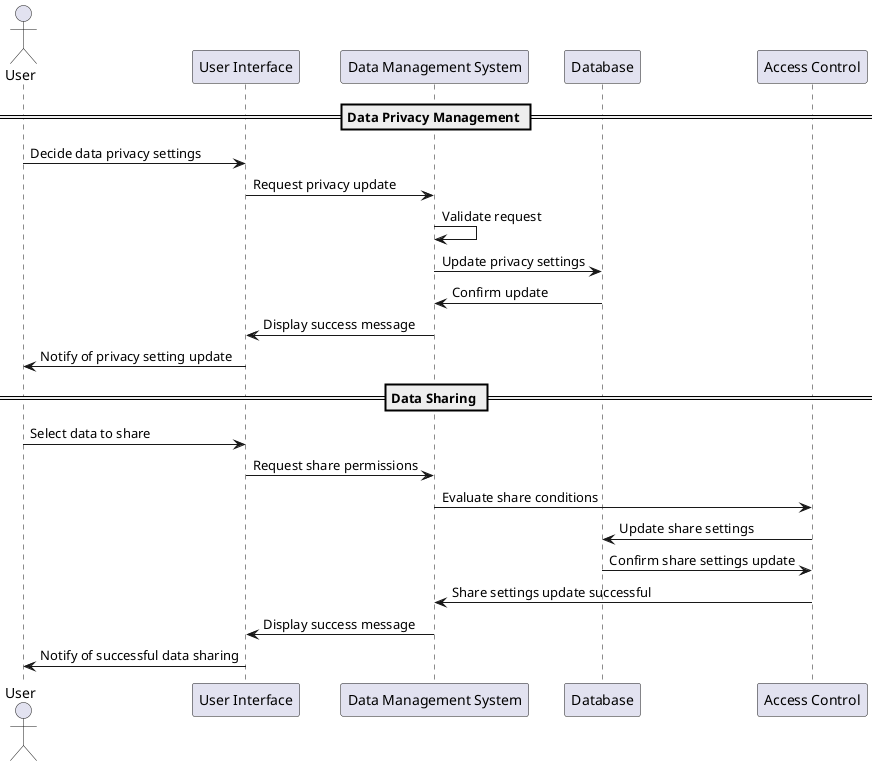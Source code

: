@startuml
actor User as user
participant "User Interface" as UI
participant "Data Management System" as DMS
participant "Database" as DB
participant "Access Control" as AC

== Data Privacy Management ==
user -> UI : Decide data privacy settings
UI -> DMS : Request privacy update
DMS -> DMS : Validate request
DMS -> DB : Update privacy settings
DB -> DMS : Confirm update
DMS -> UI : Display success message
UI -> user : Notify of privacy setting update

== Data Sharing ==
user -> UI : Select data to share
UI -> DMS : Request share permissions
DMS -> AC : Evaluate share conditions
AC -> DB : Update share settings
DB -> AC : Confirm share settings update
AC -> DMS : Share settings update successful
DMS -> UI : Display success message
UI -> user : Notify of successful data sharing

@enduml